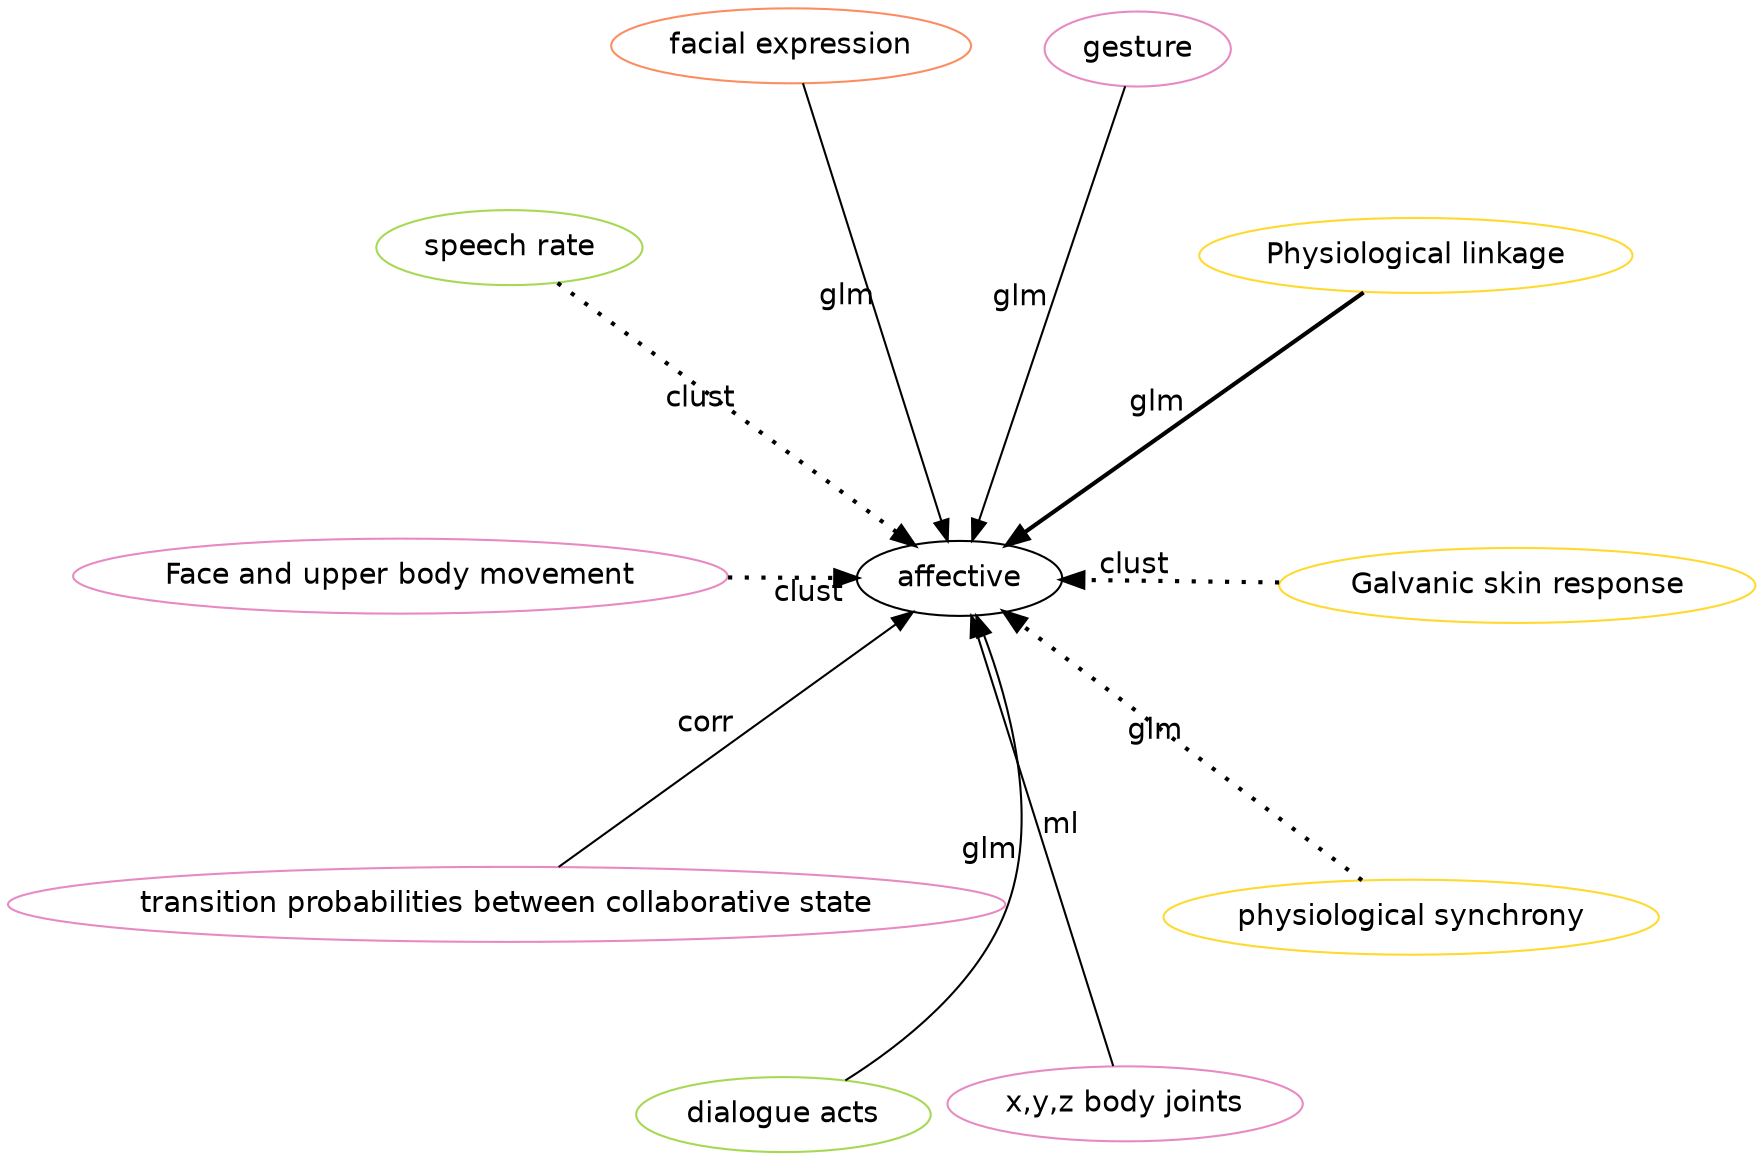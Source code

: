 digraph world {
        size="15,15";
        layout=neato
        graph [fontname = "helvetica"];
        node [fontname = "helvetica", colorscheme=set28];
        edge [fontname = "helvetica", colorscheme=set28];

	"affective" [href="index.svg"];
	"Physiological linkage" [href="https://scholar.google.com/scholar?hl=en&q=An%20Interactive%20Table%20for%20Supporting%20Participation%20Balance%20in%20Face-to-Face%20Collaborative%20Learning", color="6"];
	"Physiological linkage" [href="https://scholar.google.com/scholar?hl=en&q=An%20Interactive%20Table%20for%20Supporting%20Participation%20Balance%20in%20Face-to-Face%20Collaborative%20Learning", color="6"];
	"dialogue acts" [href="https://scholar.google.com/scholar?hl=en&q=An%20Interactive%20Table%20for%20Supporting%20Participation%20Balance%20in%20Face-to-Face%20Collaborative%20Learning", color="5"];
	"facial expression" [href="https://scholar.google.com/scholar?hl=en&q=An%20Interactive%20Table%20for%20Supporting%20Participation%20Balance%20in%20Face-to-Face%20Collaborative%20Learning", color="2"];
	"gesture" [href="https://scholar.google.com/scholar?hl=en&q=An%20Interactive%20Table%20for%20Supporting%20Participation%20Balance%20in%20Face-to-Face%20Collaborative%20Learning", color="4"];
	"speech rate" [href="https://scholar.google.com/scholar?hl=en&q=An%20Interactive%20Table%20for%20Supporting%20Participation%20Balance%20in%20Face-to-Face%20Collaborative%20Learning", color="5"];
	"Face and upper body movement" [href="https://scholar.google.com/scholar?hl=en&q=An%20Interactive%20Table%20for%20Supporting%20Participation%20Balance%20in%20Face-to-Face%20Collaborative%20Learning", color="4"];
	"Galvanic skin response" [href="https://scholar.google.com/scholar?hl=en&q=An%20Interactive%20Table%20for%20Supporting%20Participation%20Balance%20in%20Face-to-Face%20Collaborative%20Learning", color="6"];
	"speech rate" [href="https://scholar.google.com/scholar?hl=en&q=An%20Interactive%20Table%20for%20Supporting%20Participation%20Balance%20in%20Face-to-Face%20Collaborative%20Learning", color="5"];
	"Face and upper body movement" [href="https://scholar.google.com/scholar?hl=en&q=An%20Interactive%20Table%20for%20Supporting%20Participation%20Balance%20in%20Face-to-Face%20Collaborative%20Learning", color="4"];
	"Galvanic skin response" [href="https://scholar.google.com/scholar?hl=en&q=An%20Interactive%20Table%20for%20Supporting%20Participation%20Balance%20in%20Face-to-Face%20Collaborative%20Learning", color="6"];
	"transition probabilities between collaborative state" [href="https://scholar.google.com/scholar?hl=en&q=An%20Interactive%20Table%20for%20Supporting%20Participation%20Balance%20in%20Face-to-Face%20Collaborative%20Learning", color="4"];
	"physiological synchrony" [href="https://scholar.google.com/scholar?hl=en&q=An%20Interactive%20Table%20for%20Supporting%20Participation%20Balance%20in%20Face-to-Face%20Collaborative%20Learning", color="6"];
	"physiological synchrony" [href="https://scholar.google.com/scholar?hl=en&q=An%20Interactive%20Table%20for%20Supporting%20Participation%20Balance%20in%20Face-to-Face%20Collaborative%20Learning", color="6"];
	"x,y,z body joints" [href="https://scholar.google.com/scholar?hl=en&q=An%20Interactive%20Table%20for%20Supporting%20Participation%20Balance%20in%20Face-to-Face%20Collaborative%20Learning", color="4"];
	"Physiological linkage" -> "affective" [label="glm", labeltooltip=2, style="solid", penwidth=2];
	"dialogue acts" -> "affective" [label="glm", labeltooltip=1, style="solid", penwidth=1];
	"facial expression" -> "affective" [label="glm", labeltooltip=1, style="solid", penwidth=1];
	"gesture" -> "affective" [label="glm", labeltooltip=1, style="solid", penwidth=1];
	"speech rate" -> "affective" [label="clust", labeltooltip=2, style="dotted", penwidth=2];
	"Face and upper body movement" -> "affective" [label="clust", labeltooltip=2, style="dotted", penwidth=2];
	"Galvanic skin response" -> "affective" [label="clust", labeltooltip=2, style="dotted", penwidth=2];
	"transition probabilities between collaborative state" -> "affective" [label="corr", labeltooltip=1, style="solid", penwidth=1];
	"physiological synchrony" -> "affective" [label="glm", labeltooltip=2, style="dotted", penwidth=2];
	"x,y,z body joints" -> "affective" [label="ml", labeltooltip=1, style="solid", penwidth=1];

 overlap=false 
 splines = true; 


}